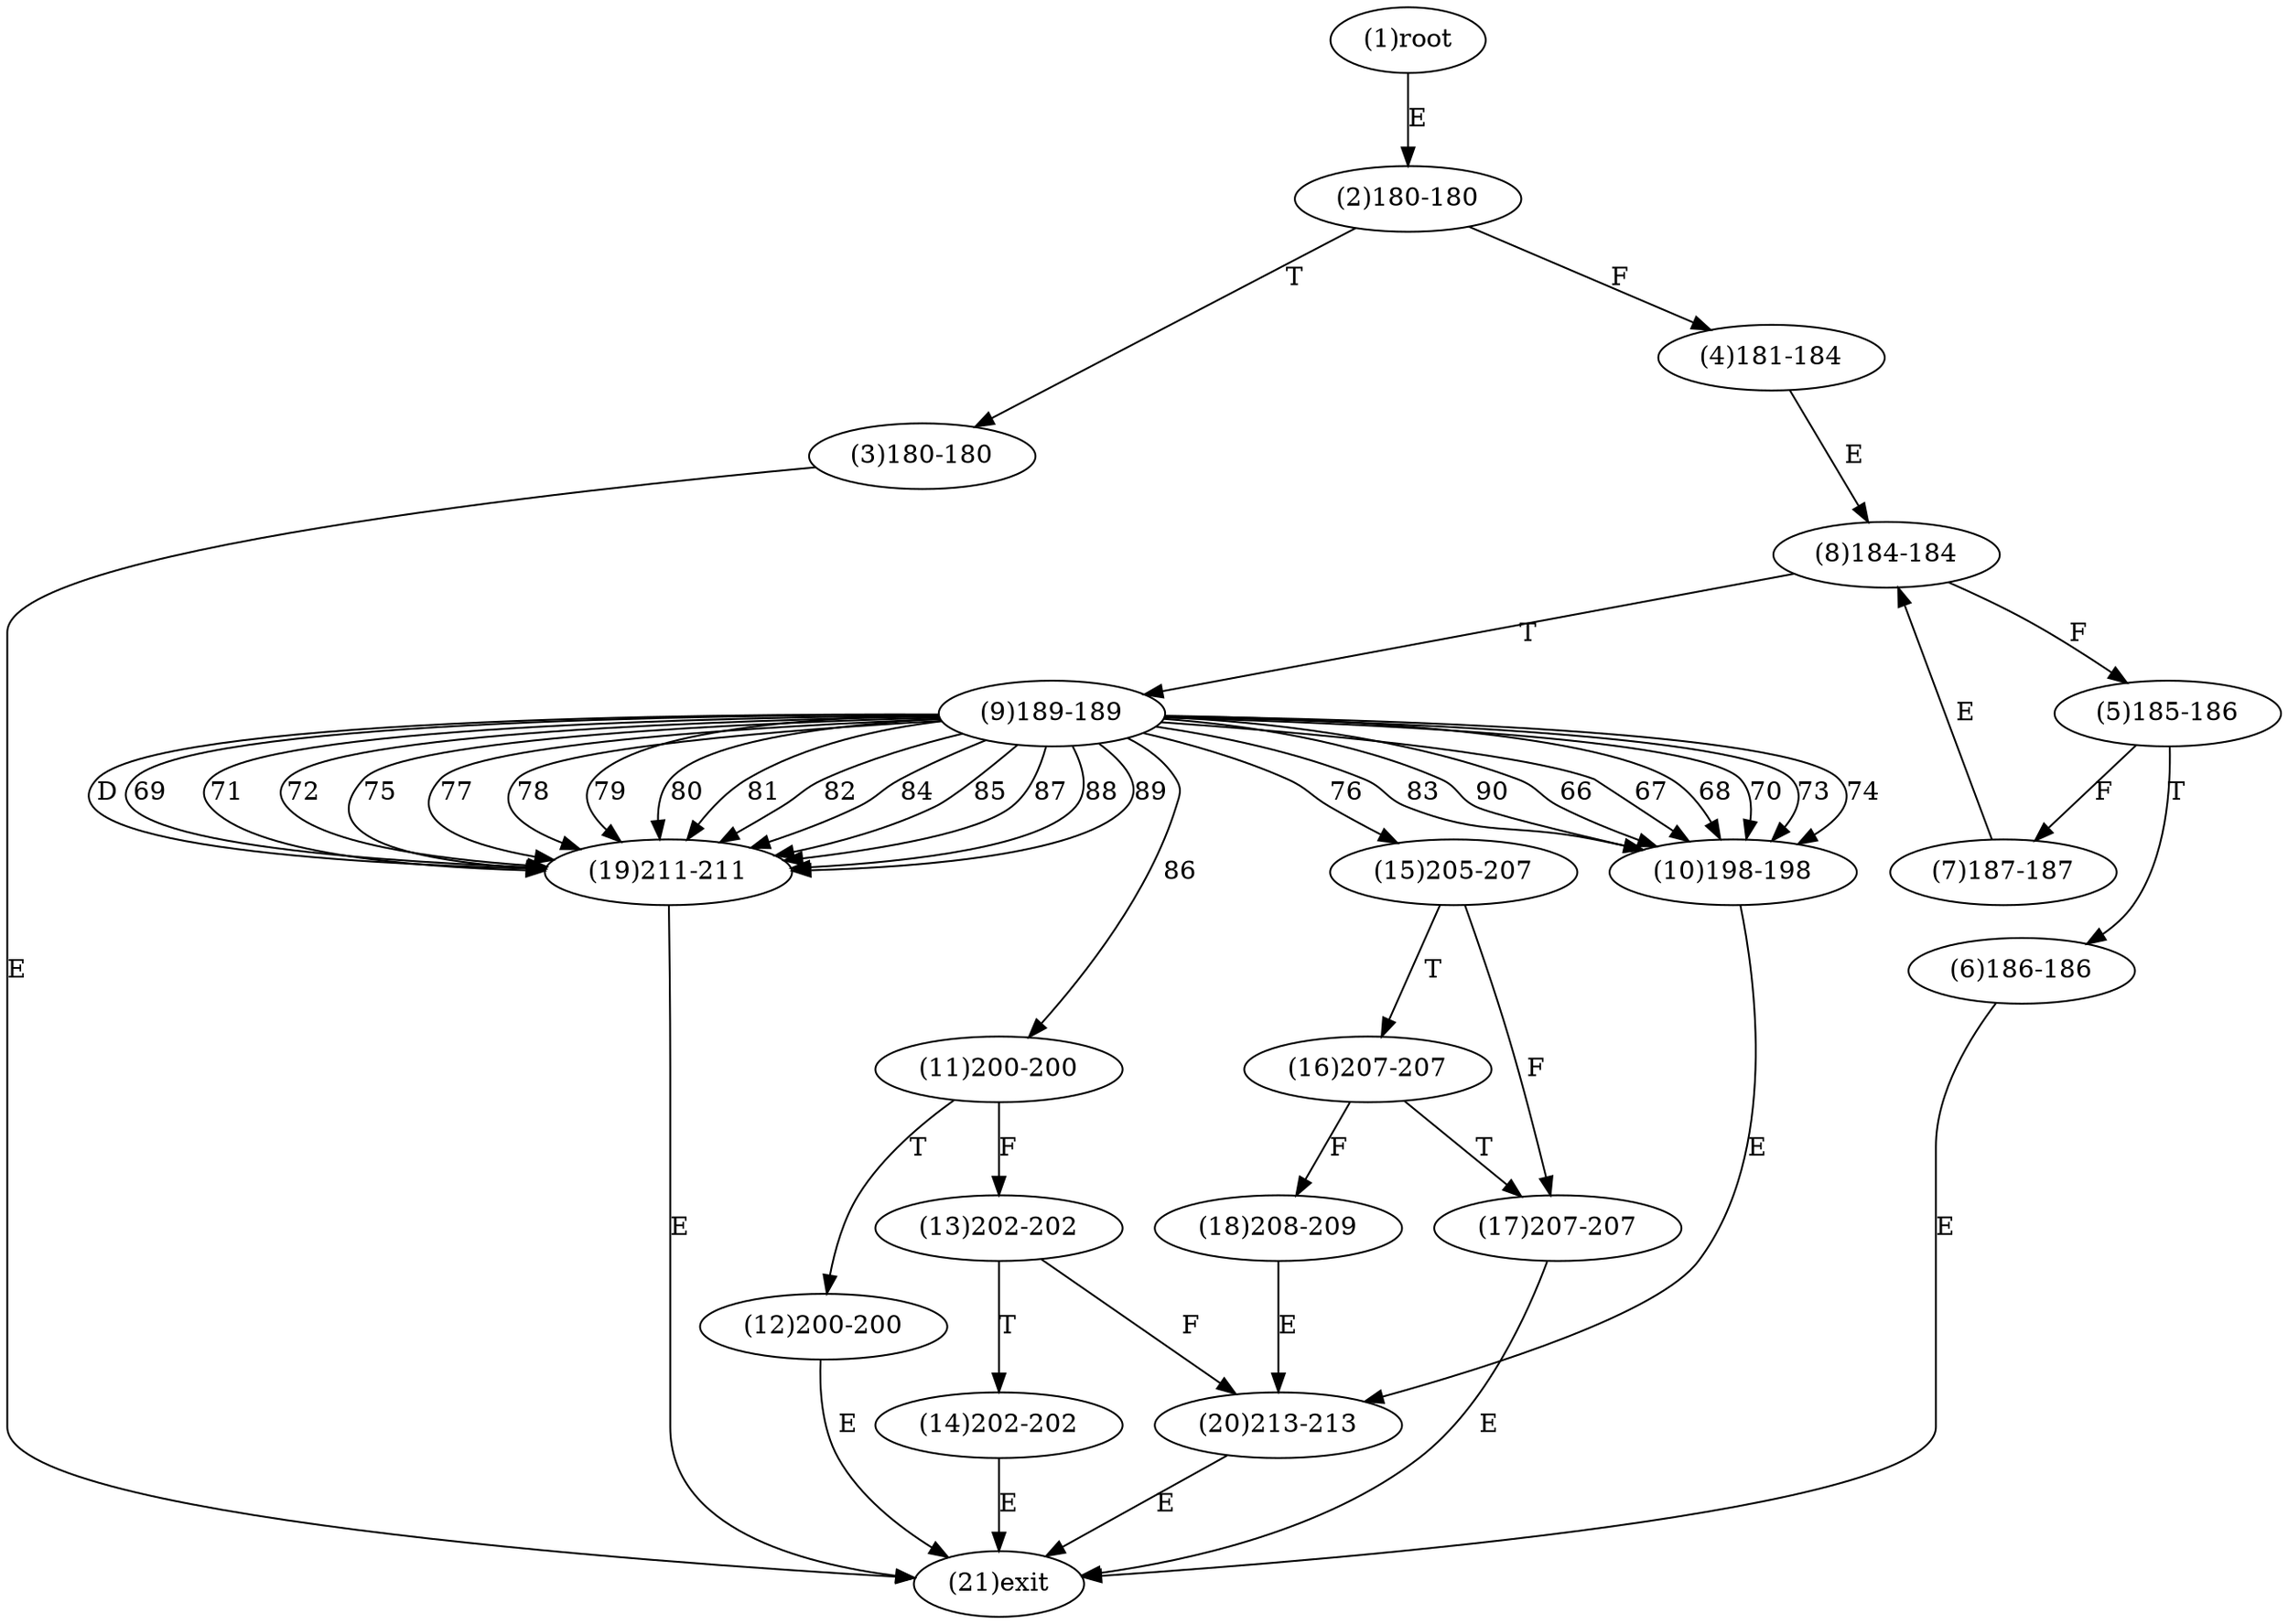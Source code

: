 digraph "" { 
1[ label="(1)root"];
2[ label="(2)180-180"];
3[ label="(3)180-180"];
4[ label="(4)181-184"];
5[ label="(5)185-186"];
6[ label="(6)186-186"];
7[ label="(7)187-187"];
8[ label="(8)184-184"];
9[ label="(9)189-189"];
10[ label="(10)198-198"];
11[ label="(11)200-200"];
12[ label="(12)200-200"];
13[ label="(13)202-202"];
14[ label="(14)202-202"];
15[ label="(15)205-207"];
17[ label="(17)207-207"];
16[ label="(16)207-207"];
19[ label="(19)211-211"];
18[ label="(18)208-209"];
21[ label="(21)exit"];
20[ label="(20)213-213"];
1->2[ label="E"];
2->4[ label="F"];
2->3[ label="T"];
3->21[ label="E"];
4->8[ label="E"];
5->7[ label="F"];
5->6[ label="T"];
6->21[ label="E"];
7->8[ label="E"];
8->5[ label="F"];
8->9[ label="T"];
9->10[ label="66"];
9->10[ label="67"];
9->10[ label="68"];
9->19[ label="69"];
9->10[ label="70"];
9->19[ label="71"];
9->19[ label="72"];
9->10[ label="73"];
9->10[ label="74"];
9->19[ label="75"];
9->15[ label="76"];
9->19[ label="77"];
9->19[ label="78"];
9->19[ label="79"];
9->19[ label="80"];
9->19[ label="81"];
9->19[ label="82"];
9->10[ label="83"];
9->19[ label="84"];
9->19[ label="85"];
9->11[ label="86"];
9->19[ label="87"];
9->19[ label="88"];
9->19[ label="89"];
9->10[ label="90"];
9->19[ label="D"];
10->20[ label="E"];
11->13[ label="F"];
11->12[ label="T"];
12->21[ label="E"];
13->20[ label="F"];
13->14[ label="T"];
14->21[ label="E"];
15->17[ label="F"];
15->16[ label="T"];
16->18[ label="F"];
16->17[ label="T"];
17->21[ label="E"];
18->20[ label="E"];
19->21[ label="E"];
20->21[ label="E"];
}